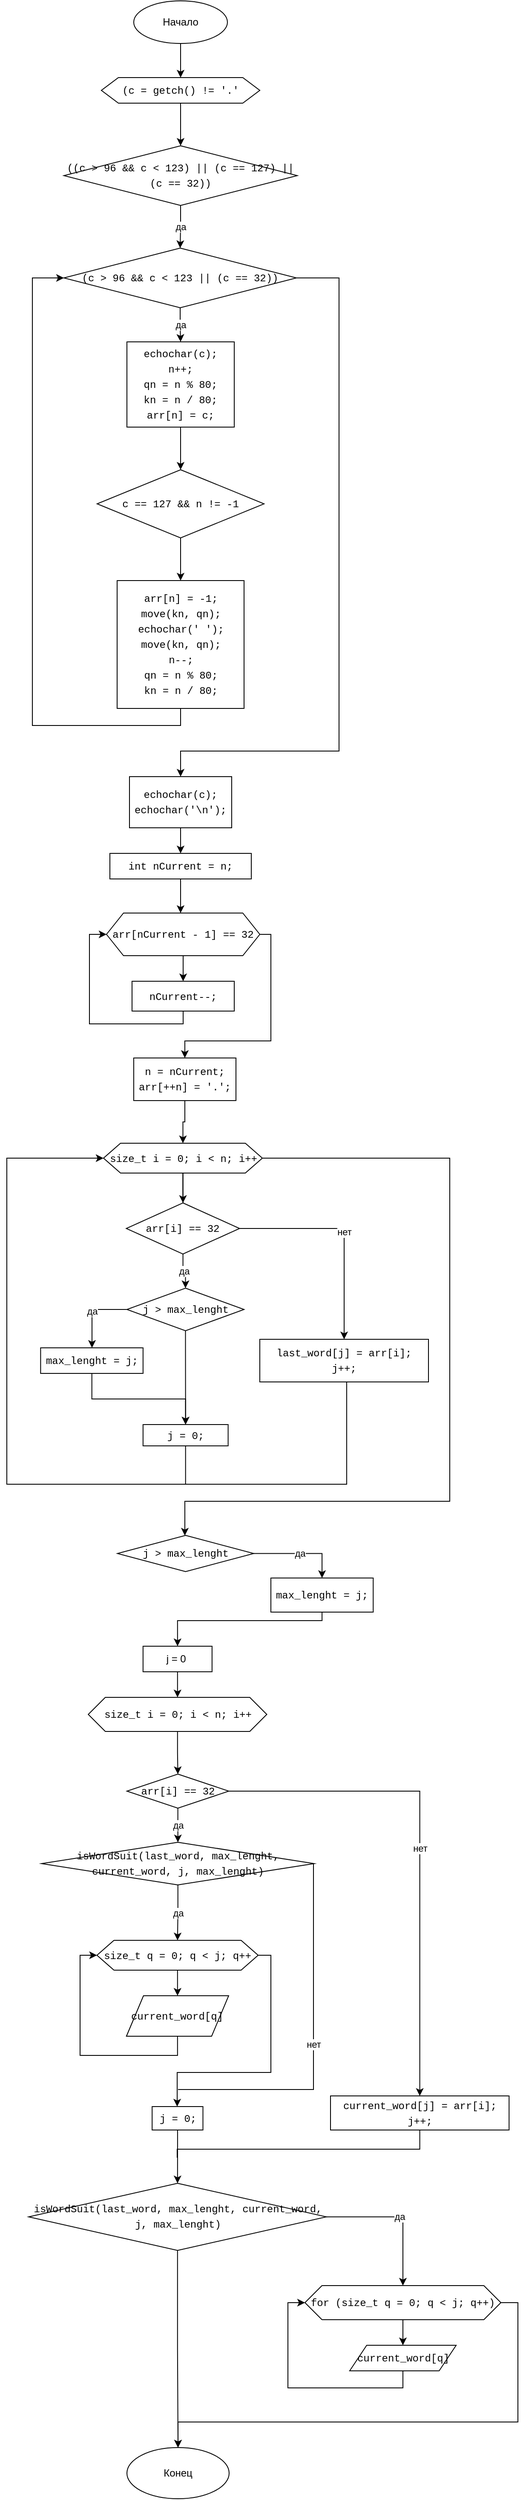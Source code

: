 <mxfile version="15.1.3" type="device"><diagram id="_sIQt6B8eKUZgBnnh2Y_" name="Page-1"><mxGraphModel dx="946" dy="725" grid="1" gridSize="10" guides="1" tooltips="1" connect="1" arrows="1" fold="1" page="1" pageScale="1" pageWidth="827" pageHeight="1169" math="0" shadow="0"><root><mxCell id="0"/><mxCell id="1" parent="0"/><mxCell id="q6kqV_BYt9u_Zp-8MKDh-3" value="" style="edgeStyle=orthogonalEdgeStyle;rounded=0;orthogonalLoop=1;jettySize=auto;html=1;" edge="1" parent="1" source="q6kqV_BYt9u_Zp-8MKDh-1" target="q6kqV_BYt9u_Zp-8MKDh-2"><mxGeometry relative="1" as="geometry"/></mxCell><mxCell id="q6kqV_BYt9u_Zp-8MKDh-1" value="Начало" style="ellipse;whiteSpace=wrap;html=1;" vertex="1" parent="1"><mxGeometry x="359" y="50" width="110" height="50" as="geometry"/></mxCell><mxCell id="q6kqV_BYt9u_Zp-8MKDh-5" value="" style="edgeStyle=orthogonalEdgeStyle;rounded=0;orthogonalLoop=1;jettySize=auto;html=1;" edge="1" parent="1" source="q6kqV_BYt9u_Zp-8MKDh-2" target="q6kqV_BYt9u_Zp-8MKDh-4"><mxGeometry relative="1" as="geometry"/></mxCell><mxCell id="q6kqV_BYt9u_Zp-8MKDh-2" value="&lt;div style=&quot;font-family: menlo, monaco, &amp;quot;courier new&amp;quot;, monospace; font-weight: normal; font-size: 12px; line-height: 18px;&quot;&gt;&lt;div&gt;&lt;span style=&quot;&quot;&gt;(&lt;/span&gt;&lt;span style=&quot;&quot;&gt;c&lt;/span&gt;&lt;span style=&quot;&quot;&gt; &lt;/span&gt;&lt;span style=&quot;&quot;&gt;=&lt;/span&gt;&lt;span style=&quot;&quot;&gt; &lt;/span&gt;&lt;span style=&quot;&quot;&gt;getch&lt;/span&gt;&lt;span style=&quot;&quot;&gt;()&amp;nbsp;&lt;/span&gt;&lt;span style=&quot;&quot;&gt;!=&lt;/span&gt;&lt;span style=&quot;&quot;&gt; &lt;/span&gt;&lt;span style=&quot;&quot;&gt;'.'&lt;/span&gt;&lt;/div&gt;&lt;/div&gt;" style="shape=hexagon;perimeter=hexagonPerimeter2;whiteSpace=wrap;html=1;fixedSize=1;" vertex="1" parent="1"><mxGeometry x="321" y="140" width="186" height="30" as="geometry"/></mxCell><mxCell id="q6kqV_BYt9u_Zp-8MKDh-7" value="да" style="edgeStyle=orthogonalEdgeStyle;rounded=0;orthogonalLoop=1;jettySize=auto;html=1;" edge="1" parent="1" source="q6kqV_BYt9u_Zp-8MKDh-4" target="q6kqV_BYt9u_Zp-8MKDh-6"><mxGeometry relative="1" as="geometry"/></mxCell><mxCell id="q6kqV_BYt9u_Zp-8MKDh-4" value="&lt;meta charset=&quot;utf-8&quot;&gt;&lt;div style=&quot;font-family: menlo, monaco, &amp;quot;courier new&amp;quot;, monospace; font-weight: normal; font-size: 12px; line-height: 18px;&quot;&gt;&lt;div&gt;&lt;span style=&quot;&quot;&gt;((&lt;/span&gt;&lt;span style=&quot;&quot;&gt;c&lt;/span&gt;&lt;span style=&quot;&quot;&gt; &lt;/span&gt;&lt;span style=&quot;&quot;&gt;&amp;gt;&lt;/span&gt;&lt;span style=&quot;&quot;&gt; &lt;/span&gt;&lt;span style=&quot;&quot;&gt;96&lt;/span&gt;&lt;span style=&quot;&quot;&gt; &lt;/span&gt;&lt;span style=&quot;&quot;&gt;&amp;amp;&amp;amp;&lt;/span&gt;&lt;span style=&quot;&quot;&gt; &lt;/span&gt;&lt;span style=&quot;&quot;&gt;c&lt;/span&gt;&lt;span style=&quot;&quot;&gt; &lt;/span&gt;&lt;span style=&quot;&quot;&gt;&amp;lt;&lt;/span&gt;&lt;span style=&quot;&quot;&gt; &lt;/span&gt;&lt;span style=&quot;&quot;&gt;123&lt;/span&gt;&lt;span style=&quot;&quot;&gt;) &lt;/span&gt;&lt;span style=&quot;&quot;&gt;||&lt;/span&gt;&lt;span style=&quot;&quot;&gt; (&lt;/span&gt;&lt;span style=&quot;&quot;&gt;c&lt;/span&gt;&lt;span style=&quot;&quot;&gt; &lt;/span&gt;&lt;span style=&quot;&quot;&gt;==&lt;/span&gt;&lt;span style=&quot;&quot;&gt; &lt;/span&gt;&lt;span style=&quot;&quot;&gt;127&lt;/span&gt;&lt;span style=&quot;&quot;&gt;) &lt;/span&gt;&lt;span style=&quot;&quot;&gt;||&lt;/span&gt;&lt;span style=&quot;&quot;&gt; (&lt;/span&gt;&lt;span style=&quot;&quot;&gt;c&lt;/span&gt;&lt;span style=&quot;&quot;&gt; &lt;/span&gt;&lt;span style=&quot;&quot;&gt;==&lt;/span&gt;&lt;span style=&quot;&quot;&gt; &lt;/span&gt;&lt;span style=&quot;&quot;&gt;32&lt;/span&gt;&lt;span style=&quot;&quot;&gt;))&lt;/span&gt;&lt;/div&gt;&lt;/div&gt;" style="rhombus;whiteSpace=wrap;html=1;" vertex="1" parent="1"><mxGeometry x="277" y="220" width="274" height="70" as="geometry"/></mxCell><mxCell id="q6kqV_BYt9u_Zp-8MKDh-9" value="да" style="edgeStyle=orthogonalEdgeStyle;rounded=0;orthogonalLoop=1;jettySize=auto;html=1;" edge="1" parent="1" source="q6kqV_BYt9u_Zp-8MKDh-6" target="q6kqV_BYt9u_Zp-8MKDh-8"><mxGeometry relative="1" as="geometry"/></mxCell><mxCell id="q6kqV_BYt9u_Zp-8MKDh-18" value="" style="edgeStyle=orthogonalEdgeStyle;rounded=0;orthogonalLoop=1;jettySize=auto;html=1;" edge="1" parent="1" source="q6kqV_BYt9u_Zp-8MKDh-6" target="q6kqV_BYt9u_Zp-8MKDh-17"><mxGeometry relative="1" as="geometry"><Array as="points"><mxPoint x="600" y="375"/><mxPoint x="600" y="930"/><mxPoint x="414" y="930"/></Array></mxGeometry></mxCell><mxCell id="q6kqV_BYt9u_Zp-8MKDh-6" value="&lt;div style=&quot;font-family: menlo, monaco, &amp;quot;courier new&amp;quot;, monospace; font-weight: normal; font-size: 12px; line-height: 18px;&quot;&gt;&lt;div style=&quot;font-family: &amp;quot;menlo&amp;quot; , &amp;quot;monaco&amp;quot; , &amp;quot;courier new&amp;quot; , monospace ; line-height: 18px&quot;&gt;(&lt;span style=&quot;&quot;&gt;c&lt;/span&gt; &lt;span style=&quot;&quot;&gt;&amp;gt;&lt;/span&gt; &lt;span style=&quot;&quot;&gt;96&lt;/span&gt; &lt;span style=&quot;&quot;&gt;&amp;amp;&amp;amp;&lt;/span&gt; &lt;span style=&quot;&quot;&gt;c&lt;/span&gt; &lt;span style=&quot;&quot;&gt;&amp;lt;&lt;/span&gt; &lt;span style=&quot;&quot;&gt;123&lt;/span&gt; &lt;span style=&quot;&quot;&gt;||&lt;/span&gt; (&lt;span style=&quot;&quot;&gt;c&lt;/span&gt; &lt;span style=&quot;&quot;&gt;==&lt;/span&gt; &lt;span style=&quot;&quot;&gt;32&lt;/span&gt;))&lt;/div&gt;&lt;/div&gt;" style="rhombus;whiteSpace=wrap;html=1;" vertex="1" parent="1"><mxGeometry x="277" y="340" width="273" height="70" as="geometry"/></mxCell><mxCell id="q6kqV_BYt9u_Zp-8MKDh-12" value="" style="edgeStyle=orthogonalEdgeStyle;rounded=0;orthogonalLoop=1;jettySize=auto;html=1;" edge="1" parent="1" source="q6kqV_BYt9u_Zp-8MKDh-8" target="q6kqV_BYt9u_Zp-8MKDh-11"><mxGeometry relative="1" as="geometry"/></mxCell><mxCell id="q6kqV_BYt9u_Zp-8MKDh-8" value="&lt;meta charset=&quot;utf-8&quot;&gt;&lt;div style=&quot;font-family: menlo, monaco, &amp;quot;courier new&amp;quot;, monospace; font-weight: normal; font-size: 12px; line-height: 18px;&quot;&gt;&lt;div&gt;&lt;span style=&quot;&quot;&gt; &lt;/span&gt;&lt;span style=&quot;&quot;&gt;echochar&lt;/span&gt;&lt;span style=&quot;&quot;&gt;(&lt;/span&gt;&lt;span style=&quot;&quot;&gt;c&lt;/span&gt;&lt;span style=&quot;&quot;&gt;);&lt;/span&gt;&lt;/div&gt;&lt;div&gt;&lt;span style=&quot;&quot;&gt;                &lt;/span&gt;&lt;span style=&quot;&quot;&gt;n&lt;/span&gt;&lt;span style=&quot;&quot;&gt;++&lt;/span&gt;&lt;span style=&quot;&quot;&gt;;&lt;/span&gt;&lt;/div&gt;&lt;div&gt;&lt;span style=&quot;&quot;&gt;                &lt;/span&gt;&lt;span style=&quot;&quot;&gt;qn&lt;/span&gt;&lt;span style=&quot;&quot;&gt; &lt;/span&gt;&lt;span style=&quot;&quot;&gt;=&lt;/span&gt;&lt;span style=&quot;&quot;&gt; &lt;/span&gt;&lt;span style=&quot;&quot;&gt;n&lt;/span&gt;&lt;span style=&quot;&quot;&gt; &lt;/span&gt;&lt;span style=&quot;&quot;&gt;%&lt;/span&gt;&lt;span style=&quot;&quot;&gt; &lt;/span&gt;&lt;span style=&quot;&quot;&gt;80&lt;/span&gt;&lt;span style=&quot;&quot;&gt;;&lt;/span&gt;&lt;/div&gt;&lt;div&gt;&lt;span style=&quot;&quot;&gt;                &lt;/span&gt;&lt;span style=&quot;&quot;&gt;kn&lt;/span&gt;&lt;span style=&quot;&quot;&gt; &lt;/span&gt;&lt;span style=&quot;&quot;&gt;=&lt;/span&gt;&lt;span style=&quot;&quot;&gt; &lt;/span&gt;&lt;span style=&quot;&quot;&gt;n&lt;/span&gt;&lt;span style=&quot;&quot;&gt; &lt;/span&gt;&lt;span style=&quot;&quot;&gt;/&lt;/span&gt;&lt;span style=&quot;&quot;&gt; &lt;/span&gt;&lt;span style=&quot;&quot;&gt;80&lt;/span&gt;&lt;span style=&quot;&quot;&gt;;&lt;/span&gt;&lt;/div&gt;&lt;div&gt;&lt;span style=&quot;&quot;&gt;                &lt;/span&gt;&lt;span style=&quot;&quot;&gt;arr&lt;/span&gt;&lt;span style=&quot;&quot;&gt;[&lt;/span&gt;&lt;span style=&quot;&quot;&gt;n&lt;/span&gt;&lt;span style=&quot;&quot;&gt;] &lt;/span&gt;&lt;span style=&quot;&quot;&gt;=&lt;/span&gt;&lt;span style=&quot;&quot;&gt; &lt;/span&gt;&lt;span style=&quot;&quot;&gt;c&lt;/span&gt;&lt;span style=&quot;&quot;&gt;;&lt;/span&gt;&lt;/div&gt;&lt;/div&gt;" style="whiteSpace=wrap;html=1;" vertex="1" parent="1"><mxGeometry x="351" y="450" width="126" height="100" as="geometry"/></mxCell><mxCell id="q6kqV_BYt9u_Zp-8MKDh-14" value="" style="edgeStyle=orthogonalEdgeStyle;rounded=0;orthogonalLoop=1;jettySize=auto;html=1;" edge="1" parent="1" source="q6kqV_BYt9u_Zp-8MKDh-11" target="q6kqV_BYt9u_Zp-8MKDh-13"><mxGeometry relative="1" as="geometry"/></mxCell><mxCell id="q6kqV_BYt9u_Zp-8MKDh-11" value="&lt;meta charset=&quot;utf-8&quot;&gt;&lt;div style=&quot;font-family: menlo, monaco, &amp;quot;courier new&amp;quot;, monospace; font-weight: normal; font-size: 12px; line-height: 18px;&quot;&gt;&lt;div&gt;&lt;span style=&quot;&quot;&gt;c&lt;/span&gt;&lt;span style=&quot;&quot;&gt; &lt;/span&gt;&lt;span style=&quot;&quot;&gt;==&lt;/span&gt;&lt;span style=&quot;&quot;&gt; &lt;/span&gt;&lt;span style=&quot;&quot;&gt;127&lt;/span&gt;&lt;span style=&quot;&quot;&gt; &lt;/span&gt;&lt;span style=&quot;&quot;&gt;&amp;amp;&amp;amp;&lt;/span&gt;&lt;span style=&quot;&quot;&gt; &lt;/span&gt;&lt;span style=&quot;&quot;&gt;n&lt;/span&gt;&lt;span style=&quot;&quot;&gt; &lt;/span&gt;&lt;span style=&quot;&quot;&gt;!=&lt;/span&gt;&lt;span style=&quot;&quot;&gt; &lt;/span&gt;&lt;span style=&quot;&quot;&gt;-&lt;/span&gt;&lt;span style=&quot;&quot;&gt;1&lt;/span&gt;&lt;/div&gt;&lt;/div&gt;" style="rhombus;whiteSpace=wrap;html=1;" vertex="1" parent="1"><mxGeometry x="316" y="600" width="196" height="80" as="geometry"/></mxCell><mxCell id="q6kqV_BYt9u_Zp-8MKDh-16" value="" style="edgeStyle=orthogonalEdgeStyle;rounded=0;orthogonalLoop=1;jettySize=auto;html=1;entryX=0;entryY=0.5;entryDx=0;entryDy=0;" edge="1" parent="1" source="q6kqV_BYt9u_Zp-8MKDh-13" target="q6kqV_BYt9u_Zp-8MKDh-6"><mxGeometry relative="1" as="geometry"><mxPoint x="414" y="1005" as="targetPoint"/><Array as="points"><mxPoint x="414" y="900"/><mxPoint x="240" y="900"/><mxPoint x="240" y="375"/></Array></mxGeometry></mxCell><mxCell id="q6kqV_BYt9u_Zp-8MKDh-13" value="&lt;meta charset=&quot;utf-8&quot;&gt;&lt;div style=&quot;font-family: menlo, monaco, &amp;quot;courier new&amp;quot;, monospace; font-weight: normal; font-size: 12px; line-height: 18px;&quot;&gt;&lt;div&gt;&lt;span style=&quot;&quot;&gt;arr&lt;/span&gt;&lt;span style=&quot;&quot;&gt;[&lt;/span&gt;&lt;span style=&quot;&quot;&gt;n&lt;/span&gt;&lt;span style=&quot;&quot;&gt;] &lt;/span&gt;&lt;span style=&quot;&quot;&gt;=&lt;/span&gt;&lt;span style=&quot;&quot;&gt; &lt;/span&gt;&lt;span style=&quot;&quot;&gt;-&lt;/span&gt;&lt;span style=&quot;&quot;&gt;1&lt;/span&gt;&lt;span style=&quot;&quot;&gt;;&lt;/span&gt;&lt;/div&gt;&lt;div&gt;&lt;span style=&quot;&quot;&gt;                    &lt;/span&gt;&lt;span style=&quot;&quot;&gt;move&lt;/span&gt;&lt;span style=&quot;&quot;&gt;(&lt;/span&gt;&lt;span style=&quot;&quot;&gt;kn&lt;/span&gt;&lt;span style=&quot;&quot;&gt;, &lt;/span&gt;&lt;span style=&quot;&quot;&gt;qn&lt;/span&gt;&lt;span style=&quot;&quot;&gt;);&lt;/span&gt;&lt;/div&gt;&lt;div&gt;&lt;span style=&quot;&quot;&gt;                    &lt;/span&gt;&lt;span style=&quot;&quot;&gt;echochar&lt;/span&gt;&lt;span style=&quot;&quot;&gt;(&lt;/span&gt;&lt;span style=&quot;&quot;&gt;' '&lt;/span&gt;&lt;span style=&quot;&quot;&gt;);&lt;/span&gt;&lt;/div&gt;&lt;div&gt;&lt;span style=&quot;&quot;&gt;                    &lt;/span&gt;&lt;span style=&quot;&quot;&gt;move&lt;/span&gt;&lt;span style=&quot;&quot;&gt;(&lt;/span&gt;&lt;span style=&quot;&quot;&gt;kn&lt;/span&gt;&lt;span style=&quot;&quot;&gt;, &lt;/span&gt;&lt;span style=&quot;&quot;&gt;qn&lt;/span&gt;&lt;span style=&quot;&quot;&gt;);&lt;/span&gt;&lt;/div&gt;&lt;div&gt;&lt;span style=&quot;&quot;&gt;                    &lt;/span&gt;&lt;span style=&quot;&quot;&gt;n&lt;/span&gt;&lt;span style=&quot;&quot;&gt;--&lt;/span&gt;&lt;span style=&quot;&quot;&gt;;&lt;/span&gt;&lt;/div&gt;&lt;div&gt;&lt;span style=&quot;&quot;&gt;                    &lt;/span&gt;&lt;span style=&quot;&quot;&gt;qn&lt;/span&gt;&lt;span style=&quot;&quot;&gt; &lt;/span&gt;&lt;span style=&quot;&quot;&gt;=&lt;/span&gt;&lt;span style=&quot;&quot;&gt; &lt;/span&gt;&lt;span style=&quot;&quot;&gt;n&lt;/span&gt;&lt;span style=&quot;&quot;&gt; &lt;/span&gt;&lt;span style=&quot;&quot;&gt;%&lt;/span&gt;&lt;span style=&quot;&quot;&gt; &lt;/span&gt;&lt;span style=&quot;&quot;&gt;80&lt;/span&gt;&lt;span style=&quot;&quot;&gt;;&lt;/span&gt;&lt;/div&gt;&lt;div&gt;&lt;span style=&quot;&quot;&gt;                    &lt;/span&gt;&lt;span style=&quot;&quot;&gt;kn&lt;/span&gt;&lt;span style=&quot;&quot;&gt; &lt;/span&gt;&lt;span style=&quot;&quot;&gt;=&lt;/span&gt;&lt;span style=&quot;&quot;&gt; &lt;/span&gt;&lt;span style=&quot;&quot;&gt;n&lt;/span&gt;&lt;span style=&quot;&quot;&gt; &lt;/span&gt;&lt;span style=&quot;&quot;&gt;/&lt;/span&gt;&lt;span style=&quot;&quot;&gt; &lt;/span&gt;&lt;span style=&quot;&quot;&gt;80&lt;/span&gt;&lt;span style=&quot;&quot;&gt;;&lt;/span&gt;&lt;/div&gt;&lt;/div&gt;" style="whiteSpace=wrap;html=1;" vertex="1" parent="1"><mxGeometry x="339.5" y="730" width="149" height="150" as="geometry"/></mxCell><mxCell id="q6kqV_BYt9u_Zp-8MKDh-20" value="" style="edgeStyle=orthogonalEdgeStyle;rounded=0;orthogonalLoop=1;jettySize=auto;html=1;" edge="1" parent="1" source="q6kqV_BYt9u_Zp-8MKDh-17" target="q6kqV_BYt9u_Zp-8MKDh-19"><mxGeometry relative="1" as="geometry"/></mxCell><mxCell id="q6kqV_BYt9u_Zp-8MKDh-17" value="&lt;meta charset=&quot;utf-8&quot;&gt;&lt;div style=&quot;font-family: menlo, monaco, &amp;quot;courier new&amp;quot;, monospace; font-weight: normal; font-size: 12px; line-height: 18px;&quot;&gt;&lt;div&gt;&lt;span style=&quot;&quot;&gt; &lt;/span&gt;&lt;span style=&quot;&quot;&gt;echochar&lt;/span&gt;&lt;span style=&quot;&quot;&gt;(&lt;/span&gt;&lt;span style=&quot;&quot;&gt;c&lt;/span&gt;&lt;span style=&quot;&quot;&gt;);&lt;/span&gt;&lt;/div&gt;&lt;div&gt;&lt;span style=&quot;&quot;&gt;    &lt;/span&gt;&lt;span style=&quot;&quot;&gt;echochar&lt;/span&gt;&lt;span style=&quot;&quot;&gt;(&lt;/span&gt;&lt;span style=&quot;&quot;&gt;'&lt;/span&gt;&lt;span style=&quot;&quot;&gt;\n&lt;/span&gt;&lt;span style=&quot;&quot;&gt;'&lt;/span&gt;&lt;span style=&quot;&quot;&gt;);&lt;/span&gt;&lt;/div&gt;&lt;/div&gt;" style="whiteSpace=wrap;html=1;" vertex="1" parent="1"><mxGeometry x="354" y="960" width="120" height="60" as="geometry"/></mxCell><mxCell id="q6kqV_BYt9u_Zp-8MKDh-22" value="" style="edgeStyle=orthogonalEdgeStyle;rounded=0;orthogonalLoop=1;jettySize=auto;html=1;" edge="1" parent="1" source="q6kqV_BYt9u_Zp-8MKDh-19"><mxGeometry relative="1" as="geometry"><mxPoint x="414" y="1120" as="targetPoint"/></mxGeometry></mxCell><mxCell id="q6kqV_BYt9u_Zp-8MKDh-19" value="&lt;meta charset=&quot;utf-8&quot;&gt;&lt;div style=&quot;font-family: menlo, monaco, &amp;quot;courier new&amp;quot;, monospace; font-weight: normal; font-size: 12px; line-height: 18px;&quot;&gt;&lt;div&gt;&lt;span style=&quot;&quot;&gt;int&lt;/span&gt;&lt;span style=&quot;&quot;&gt; &lt;/span&gt;&lt;span style=&quot;&quot;&gt;nCurrent&lt;/span&gt;&lt;span style=&quot;&quot;&gt; &lt;/span&gt;&lt;span style=&quot;&quot;&gt;=&lt;/span&gt;&lt;span style=&quot;&quot;&gt; &lt;/span&gt;&lt;span style=&quot;&quot;&gt;n&lt;/span&gt;&lt;span style=&quot;&quot;&gt;;&lt;/span&gt;&lt;/div&gt;&lt;/div&gt;" style="whiteSpace=wrap;html=1;" vertex="1" parent="1"><mxGeometry x="331" y="1050" width="166" height="30" as="geometry"/></mxCell><mxCell id="q6kqV_BYt9u_Zp-8MKDh-25" value="" style="edgeStyle=orthogonalEdgeStyle;rounded=0;orthogonalLoop=1;jettySize=auto;html=1;" edge="1" parent="1" source="q6kqV_BYt9u_Zp-8MKDh-23" target="q6kqV_BYt9u_Zp-8MKDh-24"><mxGeometry relative="1" as="geometry"/></mxCell><mxCell id="q6kqV_BYt9u_Zp-8MKDh-32" value="" style="edgeStyle=orthogonalEdgeStyle;rounded=0;orthogonalLoop=1;jettySize=auto;html=1;" edge="1" parent="1" source="q6kqV_BYt9u_Zp-8MKDh-23" target="q6kqV_BYt9u_Zp-8MKDh-31"><mxGeometry relative="1" as="geometry"><Array as="points"><mxPoint x="520" y="1145"/><mxPoint x="520" y="1270"/><mxPoint x="419" y="1270"/></Array></mxGeometry></mxCell><mxCell id="q6kqV_BYt9u_Zp-8MKDh-23" value="&lt;meta charset=&quot;utf-8&quot;&gt;&lt;div style=&quot;font-family: menlo, monaco, &amp;quot;courier new&amp;quot;, monospace; font-weight: normal; font-size: 12px; line-height: 18px;&quot;&gt;&lt;div&gt;&lt;span style=&quot;&quot;&gt;arr&lt;/span&gt;&lt;span style=&quot;&quot;&gt;[&lt;/span&gt;&lt;span style=&quot;&quot;&gt;nCurrent&lt;/span&gt;&lt;span style=&quot;&quot;&gt; &lt;/span&gt;&lt;span style=&quot;&quot;&gt;-&lt;/span&gt;&lt;span style=&quot;&quot;&gt; &lt;/span&gt;&lt;span style=&quot;&quot;&gt;1&lt;/span&gt;&lt;span style=&quot;&quot;&gt;] &lt;/span&gt;&lt;span style=&quot;&quot;&gt;==&lt;/span&gt;&lt;span style=&quot;&quot;&gt; &lt;/span&gt;&lt;span style=&quot;&quot;&gt;32&lt;/span&gt;&lt;/div&gt;&lt;/div&gt;" style="shape=hexagon;perimeter=hexagonPerimeter2;whiteSpace=wrap;html=1;fixedSize=1;" vertex="1" parent="1"><mxGeometry x="327" y="1120" width="180" height="50" as="geometry"/></mxCell><mxCell id="q6kqV_BYt9u_Zp-8MKDh-27" value="" style="edgeStyle=orthogonalEdgeStyle;rounded=0;orthogonalLoop=1;jettySize=auto;html=1;entryX=0;entryY=0.5;entryDx=0;entryDy=0;" edge="1" parent="1" source="q6kqV_BYt9u_Zp-8MKDh-24" target="q6kqV_BYt9u_Zp-8MKDh-23"><mxGeometry relative="1" as="geometry"><mxPoint x="277" y="1217.5" as="targetPoint"/><Array as="points"><mxPoint x="417" y="1250"/><mxPoint x="307" y="1250"/><mxPoint x="307" y="1145"/></Array></mxGeometry></mxCell><mxCell id="q6kqV_BYt9u_Zp-8MKDh-24" value="&lt;div style=&quot;font-family: menlo, monaco, &amp;quot;courier new&amp;quot;, monospace; font-weight: normal; font-size: 12px; line-height: 18px;&quot;&gt;&lt;div&gt;&lt;span style=&quot;&quot;&gt;nCurrent&lt;/span&gt;&lt;span style=&quot;&quot;&gt;--&lt;/span&gt;&lt;span style=&quot;&quot;&gt;;&lt;/span&gt;&lt;/div&gt;&lt;/div&gt;" style="whiteSpace=wrap;html=1;" vertex="1" parent="1"><mxGeometry x="357" y="1200" width="120" height="35" as="geometry"/></mxCell><mxCell id="q6kqV_BYt9u_Zp-8MKDh-34" value="" style="edgeStyle=orthogonalEdgeStyle;rounded=0;orthogonalLoop=1;jettySize=auto;html=1;" edge="1" parent="1" source="q6kqV_BYt9u_Zp-8MKDh-31" target="q6kqV_BYt9u_Zp-8MKDh-33"><mxGeometry relative="1" as="geometry"/></mxCell><mxCell id="q6kqV_BYt9u_Zp-8MKDh-31" value="&lt;div style=&quot;font-family: menlo, monaco, &amp;quot;courier new&amp;quot;, monospace; font-weight: normal; font-size: 12px; line-height: 18px;&quot;&gt;&lt;div&gt;&lt;span style=&quot;&quot;&gt;n&lt;/span&gt;&lt;span style=&quot;&quot;&gt; &lt;/span&gt;&lt;span style=&quot;&quot;&gt;=&lt;/span&gt;&lt;span style=&quot;&quot;&gt; &lt;/span&gt;&lt;span style=&quot;&quot;&gt;nCurrent&lt;/span&gt;&lt;span style=&quot;&quot;&gt;;&lt;/span&gt;&lt;/div&gt;&lt;div&gt;&lt;span style=&quot;&quot;&gt;    &lt;/span&gt;&lt;span style=&quot;&quot;&gt;arr&lt;/span&gt;&lt;span style=&quot;&quot;&gt;[&lt;/span&gt;&lt;span style=&quot;&quot;&gt;++&lt;/span&gt;&lt;span style=&quot;&quot;&gt;n&lt;/span&gt;&lt;span style=&quot;&quot;&gt;] &lt;/span&gt;&lt;span style=&quot;&quot;&gt;=&lt;/span&gt;&lt;span style=&quot;&quot;&gt; &lt;/span&gt;&lt;span style=&quot;&quot;&gt;'.'&lt;/span&gt;&lt;span style=&quot;&quot;&gt;;&lt;/span&gt;&lt;/div&gt;&lt;/div&gt;" style="whiteSpace=wrap;html=1;" vertex="1" parent="1"><mxGeometry x="359" y="1290" width="120" height="50" as="geometry"/></mxCell><mxCell id="q6kqV_BYt9u_Zp-8MKDh-36" value="" style="edgeStyle=orthogonalEdgeStyle;rounded=0;orthogonalLoop=1;jettySize=auto;html=1;" edge="1" parent="1" source="q6kqV_BYt9u_Zp-8MKDh-33" target="q6kqV_BYt9u_Zp-8MKDh-35"><mxGeometry relative="1" as="geometry"/></mxCell><mxCell id="q6kqV_BYt9u_Zp-8MKDh-52" value="" style="edgeStyle=orthogonalEdgeStyle;rounded=0;orthogonalLoop=1;jettySize=auto;html=1;endArrow=classic;endFill=1;" edge="1" parent="1" source="q6kqV_BYt9u_Zp-8MKDh-33" target="q6kqV_BYt9u_Zp-8MKDh-51"><mxGeometry relative="1" as="geometry"><Array as="points"><mxPoint x="730" y="1408"/><mxPoint x="730" y="1810"/><mxPoint x="419" y="1810"/></Array></mxGeometry></mxCell><mxCell id="q6kqV_BYt9u_Zp-8MKDh-53" value="" style="edgeStyle=orthogonalEdgeStyle;rounded=0;orthogonalLoop=1;jettySize=auto;html=1;endArrow=none;endFill=0;" edge="1" parent="1" source="q6kqV_BYt9u_Zp-8MKDh-33" target="q6kqV_BYt9u_Zp-8MKDh-35"><mxGeometry relative="1" as="geometry"/></mxCell><mxCell id="q6kqV_BYt9u_Zp-8MKDh-33" value="&lt;meta charset=&quot;utf-8&quot;&gt;&lt;div style=&quot;font-family: menlo, monaco, &amp;quot;courier new&amp;quot;, monospace; font-weight: normal; font-size: 12px; line-height: 18px;&quot;&gt;&lt;div&gt;&lt;span style=&quot;&quot;&gt;size_t&lt;/span&gt;&lt;span style=&quot;&quot;&gt; &lt;/span&gt;&lt;span style=&quot;&quot;&gt;i&lt;/span&gt;&lt;span style=&quot;&quot;&gt; &lt;/span&gt;&lt;span style=&quot;&quot;&gt;=&lt;/span&gt;&lt;span style=&quot;&quot;&gt; &lt;/span&gt;&lt;span style=&quot;&quot;&gt;0&lt;/span&gt;&lt;span style=&quot;&quot;&gt;; &lt;/span&gt;&lt;span style=&quot;&quot;&gt;i&lt;/span&gt;&lt;span style=&quot;&quot;&gt; &lt;/span&gt;&lt;span style=&quot;&quot;&gt;&amp;lt;&lt;/span&gt;&lt;span style=&quot;&quot;&gt; &lt;/span&gt;&lt;span style=&quot;&quot;&gt;n&lt;/span&gt;&lt;span style=&quot;&quot;&gt;; &lt;/span&gt;&lt;span style=&quot;&quot;&gt;i&lt;/span&gt;&lt;span style=&quot;&quot;&gt;++&lt;/span&gt;&lt;/div&gt;&lt;/div&gt;" style="shape=hexagon;perimeter=hexagonPerimeter2;whiteSpace=wrap;html=1;fixedSize=1;" vertex="1" parent="1"><mxGeometry x="323.5" y="1390" width="186.5" height="35" as="geometry"/></mxCell><mxCell id="q6kqV_BYt9u_Zp-8MKDh-38" value="да" style="edgeStyle=orthogonalEdgeStyle;rounded=0;orthogonalLoop=1;jettySize=auto;html=1;" edge="1" parent="1" source="q6kqV_BYt9u_Zp-8MKDh-35" target="q6kqV_BYt9u_Zp-8MKDh-37"><mxGeometry relative="1" as="geometry"/></mxCell><mxCell id="q6kqV_BYt9u_Zp-8MKDh-44" value="нет" style="edgeStyle=orthogonalEdgeStyle;rounded=0;orthogonalLoop=1;jettySize=auto;html=1;" edge="1" parent="1" source="q6kqV_BYt9u_Zp-8MKDh-35" target="q6kqV_BYt9u_Zp-8MKDh-43"><mxGeometry relative="1" as="geometry"/></mxCell><mxCell id="q6kqV_BYt9u_Zp-8MKDh-35" value="&lt;meta charset=&quot;utf-8&quot;&gt;&lt;div style=&quot;font-family: menlo, monaco, &amp;quot;courier new&amp;quot;, monospace; font-weight: normal; font-size: 12px; line-height: 18px;&quot;&gt;&lt;div&gt;&lt;span style=&quot;&quot;&gt;arr&lt;/span&gt;&lt;span style=&quot;&quot;&gt;[&lt;/span&gt;&lt;span style=&quot;&quot;&gt;i&lt;/span&gt;&lt;span style=&quot;&quot;&gt;] &lt;/span&gt;&lt;span style=&quot;&quot;&gt;==&lt;/span&gt;&lt;span style=&quot;&quot;&gt; &lt;/span&gt;&lt;span style=&quot;&quot;&gt;32&lt;/span&gt;&lt;/div&gt;&lt;/div&gt;" style="rhombus;whiteSpace=wrap;html=1;" vertex="1" parent="1"><mxGeometry x="350.25" y="1460" width="133" height="60" as="geometry"/></mxCell><mxCell id="q6kqV_BYt9u_Zp-8MKDh-40" value="да" style="edgeStyle=orthogonalEdgeStyle;rounded=0;orthogonalLoop=1;jettySize=auto;html=1;" edge="1" parent="1" source="q6kqV_BYt9u_Zp-8MKDh-37" target="q6kqV_BYt9u_Zp-8MKDh-39"><mxGeometry relative="1" as="geometry"><Array as="points"><mxPoint x="310" y="1585"/></Array></mxGeometry></mxCell><mxCell id="q6kqV_BYt9u_Zp-8MKDh-58" value="" style="edgeStyle=orthogonalEdgeStyle;rounded=0;orthogonalLoop=1;jettySize=auto;html=1;endArrow=classic;endFill=1;entryX=0.5;entryY=0;entryDx=0;entryDy=0;" edge="1" parent="1" source="q6kqV_BYt9u_Zp-8MKDh-37" target="q6kqV_BYt9u_Zp-8MKDh-41"><mxGeometry relative="1" as="geometry"><Array as="points"><mxPoint x="420" y="1630"/><mxPoint x="420" y="1630"/></Array></mxGeometry></mxCell><mxCell id="q6kqV_BYt9u_Zp-8MKDh-37" value="&lt;div style=&quot;font-family: menlo, monaco, &amp;quot;courier new&amp;quot;, monospace; font-weight: normal; font-size: 12px; line-height: 18px;&quot;&gt;&lt;div style=&quot;font-family: &amp;quot;menlo&amp;quot; , &amp;quot;monaco&amp;quot; , &amp;quot;courier new&amp;quot; , monospace ; line-height: 18px&quot;&gt;&lt;div style=&quot;font-family: &amp;quot;menlo&amp;quot; , &amp;quot;monaco&amp;quot; , &amp;quot;courier new&amp;quot; , monospace ; line-height: 18px&quot;&gt;&lt;span style=&quot;&quot;&gt;j&lt;/span&gt; &lt;span style=&quot;&quot;&gt;&amp;gt;&lt;/span&gt; &lt;span style=&quot;&quot;&gt;max_lenght&lt;/span&gt;&lt;/div&gt;&lt;/div&gt;&lt;/div&gt;" style="rhombus;whiteSpace=wrap;html=1;" vertex="1" parent="1"><mxGeometry x="351" y="1560" width="137.5" height="50" as="geometry"/></mxCell><mxCell id="q6kqV_BYt9u_Zp-8MKDh-42" value="" style="edgeStyle=orthogonalEdgeStyle;rounded=0;orthogonalLoop=1;jettySize=auto;html=1;" edge="1" parent="1" source="q6kqV_BYt9u_Zp-8MKDh-39" target="q6kqV_BYt9u_Zp-8MKDh-41"><mxGeometry relative="1" as="geometry"/></mxCell><mxCell id="q6kqV_BYt9u_Zp-8MKDh-39" value="&lt;meta charset=&quot;utf-8&quot;&gt;&lt;div style=&quot;font-family: menlo, monaco, &amp;quot;courier new&amp;quot;, monospace; font-weight: normal; font-size: 12px; line-height: 18px;&quot;&gt;&lt;div&gt;&lt;span style=&quot;&quot;&gt; &lt;/span&gt;&lt;span style=&quot;&quot;&gt;max_lenght&lt;/span&gt;&lt;span style=&quot;&quot;&gt; &lt;/span&gt;&lt;span style=&quot;&quot;&gt;=&lt;/span&gt;&lt;span style=&quot;&quot;&gt; &lt;/span&gt;&lt;span style=&quot;&quot;&gt;j&lt;/span&gt;&lt;span style=&quot;&quot;&gt;;&lt;/span&gt;&lt;/div&gt;&lt;/div&gt;" style="whiteSpace=wrap;html=1;" vertex="1" parent="1"><mxGeometry x="249.68" y="1630" width="120.25" height="30" as="geometry"/></mxCell><mxCell id="q6kqV_BYt9u_Zp-8MKDh-46" value="" style="edgeStyle=orthogonalEdgeStyle;rounded=0;orthogonalLoop=1;jettySize=auto;html=1;entryX=0;entryY=0.5;entryDx=0;entryDy=0;" edge="1" parent="1" source="q6kqV_BYt9u_Zp-8MKDh-41" target="q6kqV_BYt9u_Zp-8MKDh-33"><mxGeometry relative="1" as="geometry"><mxPoint x="419.9" y="1807.5" as="targetPoint"/><Array as="points"><mxPoint x="420" y="1790"/><mxPoint x="210" y="1790"/><mxPoint x="210" y="1408"/></Array></mxGeometry></mxCell><mxCell id="q6kqV_BYt9u_Zp-8MKDh-41" value="&lt;meta charset=&quot;utf-8&quot;&gt;&lt;div style=&quot;font-family: menlo, monaco, &amp;quot;courier new&amp;quot;, monospace; font-weight: normal; font-size: 12px; line-height: 18px;&quot;&gt;&lt;div&gt;&lt;span style=&quot;&quot;&gt; &lt;/span&gt;&lt;span style=&quot;&quot;&gt;j&lt;/span&gt;&lt;span style=&quot;&quot;&gt; &lt;/span&gt;&lt;span style=&quot;&quot;&gt;=&lt;/span&gt;&lt;span style=&quot;&quot;&gt; &lt;/span&gt;&lt;span style=&quot;&quot;&gt;0&lt;/span&gt;&lt;span style=&quot;&quot;&gt;;&lt;/span&gt;&lt;/div&gt;&lt;/div&gt;" style="whiteSpace=wrap;html=1;" vertex="1" parent="1"><mxGeometry x="369.93" y="1720" width="99.88" height="25" as="geometry"/></mxCell><mxCell id="q6kqV_BYt9u_Zp-8MKDh-48" value="" style="edgeStyle=orthogonalEdgeStyle;rounded=0;orthogonalLoop=1;jettySize=auto;html=1;endArrow=none;endFill=0;" edge="1" parent="1" source="q6kqV_BYt9u_Zp-8MKDh-43"><mxGeometry relative="1" as="geometry"><mxPoint x="420" y="1790" as="targetPoint"/><Array as="points"><mxPoint x="609" y="1790"/></Array></mxGeometry></mxCell><mxCell id="q6kqV_BYt9u_Zp-8MKDh-43" value="&lt;meta charset=&quot;utf-8&quot;&gt;&lt;div style=&quot;font-family: menlo, monaco, &amp;quot;courier new&amp;quot;, monospace; font-weight: normal; font-size: 12px; line-height: 18px;&quot;&gt;&lt;div&gt;&lt;span style=&quot;&quot;&gt; &lt;/span&gt;&lt;span style=&quot;&quot;&gt;last_word&lt;/span&gt;&lt;span style=&quot;&quot;&gt;[&lt;/span&gt;&lt;span style=&quot;&quot;&gt;j&lt;/span&gt;&lt;span style=&quot;&quot;&gt;] &lt;/span&gt;&lt;span style=&quot;&quot;&gt;=&lt;/span&gt;&lt;span style=&quot;&quot;&gt; &lt;/span&gt;&lt;span style=&quot;&quot;&gt;arr&lt;/span&gt;&lt;span style=&quot;&quot;&gt;[&lt;/span&gt;&lt;span style=&quot;&quot;&gt;i&lt;/span&gt;&lt;span style=&quot;&quot;&gt;];&lt;/span&gt;&lt;/div&gt;&lt;div&gt;&lt;span style=&quot;&quot;&gt;            &lt;/span&gt;&lt;span style=&quot;&quot;&gt;j&lt;/span&gt;&lt;span style=&quot;&quot;&gt;++&lt;/span&gt;&lt;span style=&quot;&quot;&gt;;&lt;/span&gt;&lt;/div&gt;&lt;/div&gt;" style="whiteSpace=wrap;html=1;" vertex="1" parent="1"><mxGeometry x="507" y="1620" width="198" height="50" as="geometry"/></mxCell><mxCell id="q6kqV_BYt9u_Zp-8MKDh-55" value="да" style="edgeStyle=orthogonalEdgeStyle;rounded=0;orthogonalLoop=1;jettySize=auto;html=1;endArrow=classic;endFill=1;" edge="1" parent="1" source="q6kqV_BYt9u_Zp-8MKDh-51" target="q6kqV_BYt9u_Zp-8MKDh-54"><mxGeometry relative="1" as="geometry"/></mxCell><mxCell id="q6kqV_BYt9u_Zp-8MKDh-51" value="&lt;meta charset=&quot;utf-8&quot;&gt;&lt;div style=&quot;font-family: menlo, monaco, &amp;quot;courier new&amp;quot;, monospace; font-weight: normal; font-size: 12px; line-height: 18px;&quot;&gt;&lt;div&gt;&lt;span style=&quot;&quot;&gt;j&lt;/span&gt;&lt;span style=&quot;&quot;&gt; &lt;/span&gt;&lt;span style=&quot;&quot;&gt;&amp;gt;&lt;/span&gt;&lt;span style=&quot;&quot;&gt; &lt;/span&gt;&lt;span style=&quot;&quot;&gt;max_lenght&lt;/span&gt;&lt;/div&gt;&lt;/div&gt;" style="rhombus;whiteSpace=wrap;html=1;" vertex="1" parent="1"><mxGeometry x="339.88" y="1850" width="160" height="42.5" as="geometry"/></mxCell><mxCell id="q6kqV_BYt9u_Zp-8MKDh-60" value="" style="edgeStyle=orthogonalEdgeStyle;rounded=0;orthogonalLoop=1;jettySize=auto;html=1;endArrow=classic;endFill=1;entryX=0.5;entryY=0;entryDx=0;entryDy=0;" edge="1" parent="1" source="q6kqV_BYt9u_Zp-8MKDh-54" target="q6kqV_BYt9u_Zp-8MKDh-56"><mxGeometry relative="1" as="geometry"><mxPoint x="580.06" y="2020" as="targetPoint"/><Array as="points"><mxPoint x="580" y="1950"/><mxPoint x="410" y="1950"/></Array></mxGeometry></mxCell><mxCell id="q6kqV_BYt9u_Zp-8MKDh-54" value="&lt;meta charset=&quot;utf-8&quot;&gt;&lt;div style=&quot;font-family: menlo, monaco, &amp;quot;courier new&amp;quot;, monospace; font-weight: normal; font-size: 12px; line-height: 18px;&quot;&gt;&lt;div&gt;&lt;span style=&quot;&quot;&gt; &lt;/span&gt;&lt;span style=&quot;&quot;&gt;max_lenght&lt;/span&gt;&lt;span style=&quot;&quot;&gt; &lt;/span&gt;&lt;span style=&quot;&quot;&gt;=&lt;/span&gt;&lt;span style=&quot;&quot;&gt; &lt;/span&gt;&lt;span style=&quot;&quot;&gt;j&lt;/span&gt;&lt;span style=&quot;&quot;&gt;;&lt;/span&gt;&lt;/div&gt;&lt;/div&gt;" style="whiteSpace=wrap;html=1;" vertex="1" parent="1"><mxGeometry x="520" y="1900" width="120.12" height="40" as="geometry"/></mxCell><mxCell id="q6kqV_BYt9u_Zp-8MKDh-62" value="" style="edgeStyle=orthogonalEdgeStyle;rounded=0;orthogonalLoop=1;jettySize=auto;html=1;endArrow=classic;endFill=1;" edge="1" parent="1" source="q6kqV_BYt9u_Zp-8MKDh-56" target="q6kqV_BYt9u_Zp-8MKDh-61"><mxGeometry relative="1" as="geometry"/></mxCell><mxCell id="q6kqV_BYt9u_Zp-8MKDh-56" value="j = 0&amp;nbsp;" style="whiteSpace=wrap;html=1;" vertex="1" parent="1"><mxGeometry x="369.93" y="1980" width="81" height="30" as="geometry"/></mxCell><mxCell id="q6kqV_BYt9u_Zp-8MKDh-64" value="" style="edgeStyle=orthogonalEdgeStyle;rounded=0;orthogonalLoop=1;jettySize=auto;html=1;endArrow=classic;endFill=1;" edge="1" parent="1" source="q6kqV_BYt9u_Zp-8MKDh-61" target="q6kqV_BYt9u_Zp-8MKDh-63"><mxGeometry relative="1" as="geometry"/></mxCell><mxCell id="q6kqV_BYt9u_Zp-8MKDh-61" value="&lt;meta charset=&quot;utf-8&quot;&gt;&lt;div style=&quot;font-family: menlo, monaco, &amp;quot;courier new&amp;quot;, monospace; font-weight: normal; font-size: 12px; line-height: 18px;&quot;&gt;&lt;div&gt;&lt;span style=&quot;&quot;&gt;size_t&lt;/span&gt;&lt;span style=&quot;&quot;&gt; &lt;/span&gt;&lt;span style=&quot;&quot;&gt;i&lt;/span&gt;&lt;span style=&quot;&quot;&gt; &lt;/span&gt;&lt;span style=&quot;&quot;&gt;=&lt;/span&gt;&lt;span style=&quot;&quot;&gt; &lt;/span&gt;&lt;span style=&quot;&quot;&gt;0&lt;/span&gt;&lt;span style=&quot;&quot;&gt;; &lt;/span&gt;&lt;span style=&quot;&quot;&gt;i&lt;/span&gt;&lt;span style=&quot;&quot;&gt; &lt;/span&gt;&lt;span style=&quot;&quot;&gt;&amp;lt;&lt;/span&gt;&lt;span style=&quot;&quot;&gt; &lt;/span&gt;&lt;span style=&quot;&quot;&gt;n&lt;/span&gt;&lt;span style=&quot;&quot;&gt;; &lt;/span&gt;&lt;span style=&quot;&quot;&gt;i&lt;/span&gt;&lt;span style=&quot;&quot;&gt;++&lt;/span&gt;&lt;/div&gt;&lt;/div&gt;" style="shape=hexagon;perimeter=hexagonPerimeter2;whiteSpace=wrap;html=1;fixedSize=1;" vertex="1" parent="1"><mxGeometry x="305.64" y="2040" width="209.57" height="40" as="geometry"/></mxCell><mxCell id="q6kqV_BYt9u_Zp-8MKDh-66" value="да" style="edgeStyle=orthogonalEdgeStyle;rounded=0;orthogonalLoop=1;jettySize=auto;html=1;endArrow=classic;endFill=1;" edge="1" parent="1" source="q6kqV_BYt9u_Zp-8MKDh-63" target="q6kqV_BYt9u_Zp-8MKDh-65"><mxGeometry relative="1" as="geometry"/></mxCell><mxCell id="q6kqV_BYt9u_Zp-8MKDh-81" value="нет" style="edgeStyle=orthogonalEdgeStyle;rounded=0;orthogonalLoop=1;jettySize=auto;html=1;endArrow=classic;endFill=1;" edge="1" parent="1" source="q6kqV_BYt9u_Zp-8MKDh-63" target="q6kqV_BYt9u_Zp-8MKDh-80"><mxGeometry relative="1" as="geometry"/></mxCell><mxCell id="q6kqV_BYt9u_Zp-8MKDh-63" value="&lt;meta charset=&quot;utf-8&quot;&gt;&lt;div style=&quot;font-family: menlo, monaco, &amp;quot;courier new&amp;quot;, monospace; font-weight: normal; font-size: 12px; line-height: 18px;&quot;&gt;&lt;div&gt;&lt;span style=&quot;&quot;&gt;arr&lt;/span&gt;&lt;span style=&quot;&quot;&gt;[&lt;/span&gt;&lt;span style=&quot;&quot;&gt;i&lt;/span&gt;&lt;span style=&quot;&quot;&gt;] &lt;/span&gt;&lt;span style=&quot;&quot;&gt;==&lt;/span&gt;&lt;span style=&quot;&quot;&gt; &lt;/span&gt;&lt;span style=&quot;&quot;&gt;32&lt;/span&gt;&lt;/div&gt;&lt;/div&gt;" style="rhombus;whiteSpace=wrap;html=1;" vertex="1" parent="1"><mxGeometry x="351" y="2130" width="119.58" height="40" as="geometry"/></mxCell><mxCell id="q6kqV_BYt9u_Zp-8MKDh-68" value="да" style="edgeStyle=orthogonalEdgeStyle;rounded=0;orthogonalLoop=1;jettySize=auto;html=1;endArrow=classic;endFill=1;" edge="1" parent="1" source="q6kqV_BYt9u_Zp-8MKDh-65" target="q6kqV_BYt9u_Zp-8MKDh-67"><mxGeometry relative="1" as="geometry"/></mxCell><mxCell id="q6kqV_BYt9u_Zp-8MKDh-78" value="нет" style="edgeStyle=orthogonalEdgeStyle;rounded=0;orthogonalLoop=1;jettySize=auto;html=1;endArrow=none;endFill=0;" edge="1" parent="1" source="q6kqV_BYt9u_Zp-8MKDh-65"><mxGeometry relative="1" as="geometry"><mxPoint x="411" y="2500" as="targetPoint"/><Array as="points"><mxPoint x="570" y="2500"/></Array></mxGeometry></mxCell><mxCell id="q6kqV_BYt9u_Zp-8MKDh-65" value="&lt;meta charset=&quot;utf-8&quot;&gt;&lt;div style=&quot;font-family: menlo, monaco, &amp;quot;courier new&amp;quot;, monospace; font-weight: normal; font-size: 12px; line-height: 18px;&quot;&gt;&lt;div&gt;&lt;span style=&quot;&quot;&gt;isWordSuit&lt;/span&gt;&lt;span style=&quot;&quot;&gt;(&lt;/span&gt;&lt;span style=&quot;&quot;&gt;last_word&lt;/span&gt;&lt;span style=&quot;&quot;&gt;, &lt;/span&gt;&lt;span style=&quot;&quot;&gt;max_lenght&lt;/span&gt;&lt;span style=&quot;&quot;&gt;, &lt;/span&gt;&lt;span style=&quot;&quot;&gt;current_word&lt;/span&gt;&lt;span style=&quot;&quot;&gt;, &lt;/span&gt;&lt;span style=&quot;&quot;&gt;j&lt;/span&gt;&lt;span style=&quot;&quot;&gt;, &lt;/span&gt;&lt;span style=&quot;&quot;&gt;max_lenght&lt;/span&gt;&lt;span style=&quot;&quot;&gt;)&lt;/span&gt;&lt;/div&gt;&lt;/div&gt;" style="rhombus;whiteSpace=wrap;html=1;" vertex="1" parent="1"><mxGeometry x="250.75" y="2210" width="320.07" height="50" as="geometry"/></mxCell><mxCell id="q6kqV_BYt9u_Zp-8MKDh-70" value="" style="edgeStyle=orthogonalEdgeStyle;rounded=0;orthogonalLoop=1;jettySize=auto;html=1;endArrow=classic;endFill=1;" edge="1" parent="1" source="q6kqV_BYt9u_Zp-8MKDh-67" target="q6kqV_BYt9u_Zp-8MKDh-69"><mxGeometry relative="1" as="geometry"/></mxCell><mxCell id="q6kqV_BYt9u_Zp-8MKDh-76" value="" style="edgeStyle=orthogonalEdgeStyle;rounded=0;orthogonalLoop=1;jettySize=auto;html=1;endArrow=classic;endFill=1;" edge="1" parent="1" source="q6kqV_BYt9u_Zp-8MKDh-67" target="q6kqV_BYt9u_Zp-8MKDh-75"><mxGeometry relative="1" as="geometry"><Array as="points"><mxPoint x="520" y="2343"/><mxPoint x="520" y="2480"/><mxPoint x="410" y="2480"/></Array></mxGeometry></mxCell><mxCell id="q6kqV_BYt9u_Zp-8MKDh-67" value="&lt;meta charset=&quot;utf-8&quot;&gt;&lt;div style=&quot;font-family: menlo, monaco, &amp;quot;courier new&amp;quot;, monospace; font-weight: normal; font-size: 12px; line-height: 18px;&quot;&gt;&lt;div&gt;&lt;span style=&quot;&quot;&gt;size_t&lt;/span&gt;&lt;span style=&quot;&quot;&gt; &lt;/span&gt;&lt;span style=&quot;&quot;&gt;q&lt;/span&gt;&lt;span style=&quot;&quot;&gt; &lt;/span&gt;&lt;span style=&quot;&quot;&gt;=&lt;/span&gt;&lt;span style=&quot;&quot;&gt; &lt;/span&gt;&lt;span style=&quot;&quot;&gt;0&lt;/span&gt;&lt;span style=&quot;&quot;&gt;; &lt;/span&gt;&lt;span style=&quot;&quot;&gt;q&lt;/span&gt;&lt;span style=&quot;&quot;&gt; &lt;/span&gt;&lt;span style=&quot;&quot;&gt;&amp;lt;&lt;/span&gt;&lt;span style=&quot;&quot;&gt; &lt;/span&gt;&lt;span style=&quot;&quot;&gt;j&lt;/span&gt;&lt;span style=&quot;&quot;&gt;; &lt;/span&gt;&lt;span style=&quot;&quot;&gt;q&lt;/span&gt;&lt;span style=&quot;&quot;&gt;++&lt;/span&gt;&lt;/div&gt;&lt;/div&gt;" style="shape=hexagon;perimeter=hexagonPerimeter2;whiteSpace=wrap;html=1;fixedSize=1;" vertex="1" parent="1"><mxGeometry x="315.82" y="2325" width="189.22" height="35" as="geometry"/></mxCell><mxCell id="q6kqV_BYt9u_Zp-8MKDh-72" value="" style="edgeStyle=orthogonalEdgeStyle;rounded=0;orthogonalLoop=1;jettySize=auto;html=1;endArrow=classic;endFill=1;entryX=0;entryY=0.5;entryDx=0;entryDy=0;" edge="1" parent="1" source="q6kqV_BYt9u_Zp-8MKDh-69" target="q6kqV_BYt9u_Zp-8MKDh-67"><mxGeometry relative="1" as="geometry"><mxPoint x="410.43" y="2511.25" as="targetPoint"/><Array as="points"><mxPoint x="410" y="2460"/><mxPoint x="296" y="2460"/><mxPoint x="296" y="2343"/></Array></mxGeometry></mxCell><mxCell id="q6kqV_BYt9u_Zp-8MKDh-69" value="&lt;meta charset=&quot;utf-8&quot;&gt;&lt;div style=&quot;font-family: menlo, monaco, &amp;quot;courier new&amp;quot;, monospace; font-weight: normal; font-size: 12px; line-height: 18px;&quot;&gt;&lt;div&gt;&lt;span style=&quot;&quot;&gt;current_word&lt;/span&gt;&lt;span style=&quot;&quot;&gt;[&lt;/span&gt;&lt;span style=&quot;&quot;&gt;q&lt;/span&gt;&lt;span style=&quot;&quot;&gt;]&lt;/span&gt;&lt;/div&gt;&lt;/div&gt;" style="shape=parallelogram;perimeter=parallelogramPerimeter;whiteSpace=wrap;html=1;fixedSize=1;" vertex="1" parent="1"><mxGeometry x="350.43" y="2390" width="120" height="47.5" as="geometry"/></mxCell><mxCell id="q6kqV_BYt9u_Zp-8MKDh-83" value="" style="edgeStyle=orthogonalEdgeStyle;rounded=0;orthogonalLoop=1;jettySize=auto;html=1;endArrow=classic;endFill=1;" edge="1" parent="1" source="q6kqV_BYt9u_Zp-8MKDh-75" target="q6kqV_BYt9u_Zp-8MKDh-82"><mxGeometry relative="1" as="geometry"/></mxCell><mxCell id="q6kqV_BYt9u_Zp-8MKDh-75" value="&lt;meta charset=&quot;utf-8&quot;&gt;&lt;div style=&quot;font-family: menlo, monaco, &amp;quot;courier new&amp;quot;, monospace; font-weight: normal; font-size: 12px; line-height: 18px;&quot;&gt;&lt;div&gt;&lt;span style=&quot;&quot;&gt;j&lt;/span&gt;&lt;span style=&quot;&quot;&gt; &lt;/span&gt;&lt;span style=&quot;&quot;&gt;=&lt;/span&gt;&lt;span style=&quot;&quot;&gt; &lt;/span&gt;&lt;span style=&quot;&quot;&gt;0&lt;/span&gt;&lt;span style=&quot;&quot;&gt;;&lt;/span&gt;&lt;/div&gt;&lt;/div&gt;" style="whiteSpace=wrap;html=1;" vertex="1" parent="1"><mxGeometry x="380.6" y="2520" width="59.65" height="27.5" as="geometry"/></mxCell><mxCell id="q6kqV_BYt9u_Zp-8MKDh-85" value="" style="edgeStyle=orthogonalEdgeStyle;rounded=0;orthogonalLoop=1;jettySize=auto;html=1;endArrow=none;endFill=0;" edge="1" parent="1" source="q6kqV_BYt9u_Zp-8MKDh-80"><mxGeometry relative="1" as="geometry"><mxPoint x="410" y="2580" as="targetPoint"/><Array as="points"><mxPoint x="695" y="2570"/><mxPoint x="410" y="2570"/></Array></mxGeometry></mxCell><mxCell id="q6kqV_BYt9u_Zp-8MKDh-80" value="&lt;div style=&quot;font-family: menlo, monaco, &amp;quot;courier new&amp;quot;, monospace; line-height: 18px;&quot;&gt;&lt;div&gt;&lt;span style=&quot;&quot;&gt;current_word&lt;/span&gt;[&lt;span style=&quot;&quot;&gt;j&lt;/span&gt;] &lt;span style=&quot;&quot;&gt;=&lt;/span&gt; &lt;span style=&quot;&quot;&gt;arr&lt;/span&gt;[&lt;span style=&quot;&quot;&gt;i&lt;/span&gt;];&lt;/div&gt;&lt;div&gt;            &lt;span style=&quot;&quot;&gt;j&lt;/span&gt;&lt;span style=&quot;&quot;&gt;++&lt;/span&gt;;&lt;/div&gt;&lt;/div&gt;" style="whiteSpace=wrap;html=1;" vertex="1" parent="1"><mxGeometry x="590" y="2507.5" width="209.63" height="40" as="geometry"/></mxCell><mxCell id="q6kqV_BYt9u_Zp-8MKDh-87" value="да" style="edgeStyle=orthogonalEdgeStyle;rounded=0;orthogonalLoop=1;jettySize=auto;html=1;endArrow=classic;endFill=1;entryX=0.5;entryY=0;entryDx=0;entryDy=0;" edge="1" parent="1" source="q6kqV_BYt9u_Zp-8MKDh-82" target="q6kqV_BYt9u_Zp-8MKDh-88"><mxGeometry relative="1" as="geometry"><mxPoint x="680" y="2710.005" as="targetPoint"/><Array as="points"><mxPoint x="675" y="2649"/></Array></mxGeometry></mxCell><mxCell id="q6kqV_BYt9u_Zp-8MKDh-94" value="" style="edgeStyle=orthogonalEdgeStyle;rounded=0;orthogonalLoop=1;jettySize=auto;html=1;endArrow=classic;endFill=1;" edge="1" parent="1" source="q6kqV_BYt9u_Zp-8MKDh-82" target="q6kqV_BYt9u_Zp-8MKDh-93"><mxGeometry relative="1" as="geometry"/></mxCell><mxCell id="q6kqV_BYt9u_Zp-8MKDh-82" value="&lt;meta charset=&quot;utf-8&quot;&gt;&lt;div style=&quot;font-family: menlo, monaco, &amp;quot;courier new&amp;quot;, monospace; font-weight: normal; font-size: 12px; line-height: 18px;&quot;&gt;&lt;div&gt;&lt;span style=&quot;&quot;&gt;isWordSuit&lt;/span&gt;&lt;span style=&quot;&quot;&gt;(&lt;/span&gt;&lt;span style=&quot;&quot;&gt;last_word&lt;/span&gt;&lt;span style=&quot;&quot;&gt;, &lt;/span&gt;&lt;span style=&quot;&quot;&gt;max_lenght&lt;/span&gt;&lt;span style=&quot;&quot;&gt;, &lt;/span&gt;&lt;span style=&quot;&quot;&gt;current_word&lt;/span&gt;&lt;span style=&quot;&quot;&gt;, &lt;/span&gt;&lt;span style=&quot;&quot;&gt;j&lt;/span&gt;&lt;span style=&quot;&quot;&gt;, &lt;/span&gt;&lt;span style=&quot;&quot;&gt;max_lenght&lt;/span&gt;&lt;span style=&quot;&quot;&gt;)&lt;/span&gt;&lt;/div&gt;&lt;/div&gt;" style="rhombus;whiteSpace=wrap;html=1;" vertex="1" parent="1"><mxGeometry x="235.63" y="2610" width="349.58" height="78.75" as="geometry"/></mxCell><mxCell id="q6kqV_BYt9u_Zp-8MKDh-90" value="" style="edgeStyle=orthogonalEdgeStyle;rounded=0;orthogonalLoop=1;jettySize=auto;html=1;endArrow=classic;endFill=1;" edge="1" parent="1" source="q6kqV_BYt9u_Zp-8MKDh-88" target="q6kqV_BYt9u_Zp-8MKDh-89"><mxGeometry relative="1" as="geometry"/></mxCell><mxCell id="q6kqV_BYt9u_Zp-8MKDh-96" value="" style="edgeStyle=orthogonalEdgeStyle;rounded=0;orthogonalLoop=1;jettySize=auto;html=1;endArrow=classic;endFill=1;entryX=0.5;entryY=0;entryDx=0;entryDy=0;" edge="1" parent="1" source="q6kqV_BYt9u_Zp-8MKDh-88" target="q6kqV_BYt9u_Zp-8MKDh-93"><mxGeometry relative="1" as="geometry"><mxPoint x="925" y="2750" as="targetPoint"/><Array as="points"><mxPoint x="810" y="2750"/><mxPoint x="810" y="2890"/><mxPoint x="411" y="2890"/></Array></mxGeometry></mxCell><mxCell id="q6kqV_BYt9u_Zp-8MKDh-88" value="&lt;meta charset=&quot;utf-8&quot;&gt;&lt;div style=&quot;font-family: menlo, monaco, &amp;quot;courier new&amp;quot;, monospace; font-weight: normal; font-size: 12px; line-height: 18px;&quot;&gt;&lt;div&gt;&lt;span style=&quot;&quot;&gt; &lt;/span&gt;&lt;span style=&quot;&quot;&gt;for&lt;/span&gt;&lt;span style=&quot;&quot;&gt; (&lt;/span&gt;&lt;span style=&quot;&quot;&gt;size_t&lt;/span&gt;&lt;span style=&quot;&quot;&gt; &lt;/span&gt;&lt;span style=&quot;&quot;&gt;q&lt;/span&gt;&lt;span style=&quot;&quot;&gt; &lt;/span&gt;&lt;span style=&quot;&quot;&gt;=&lt;/span&gt;&lt;span style=&quot;&quot;&gt; &lt;/span&gt;&lt;span style=&quot;&quot;&gt;0&lt;/span&gt;&lt;span style=&quot;&quot;&gt;; &lt;/span&gt;&lt;span style=&quot;&quot;&gt;q&lt;/span&gt;&lt;span style=&quot;&quot;&gt; &lt;/span&gt;&lt;span style=&quot;&quot;&gt;&amp;lt;&lt;/span&gt;&lt;span style=&quot;&quot;&gt; &lt;/span&gt;&lt;span style=&quot;&quot;&gt;j&lt;/span&gt;&lt;span style=&quot;&quot;&gt;; &lt;/span&gt;&lt;span style=&quot;&quot;&gt;q&lt;/span&gt;&lt;span style=&quot;&quot;&gt;++&lt;/span&gt;&lt;span style=&quot;&quot;&gt;)&lt;/span&gt;&lt;/div&gt;&lt;/div&gt;" style="shape=hexagon;perimeter=hexagonPerimeter2;whiteSpace=wrap;html=1;fixedSize=1;" vertex="1" parent="1"><mxGeometry x="560" y="2730" width="230" height="40" as="geometry"/></mxCell><mxCell id="q6kqV_BYt9u_Zp-8MKDh-92" value="" style="edgeStyle=orthogonalEdgeStyle;rounded=0;orthogonalLoop=1;jettySize=auto;html=1;endArrow=classic;endFill=1;entryX=0;entryY=0.5;entryDx=0;entryDy=0;" edge="1" parent="1" source="q6kqV_BYt9u_Zp-8MKDh-89" target="q6kqV_BYt9u_Zp-8MKDh-88"><mxGeometry relative="1" as="geometry"><mxPoint x="675" y="2895" as="targetPoint"/><Array as="points"><mxPoint x="675" y="2850"/><mxPoint x="540" y="2850"/><mxPoint x="540" y="2750"/></Array></mxGeometry></mxCell><mxCell id="q6kqV_BYt9u_Zp-8MKDh-89" value="&lt;meta charset=&quot;utf-8&quot;&gt;&lt;div style=&quot;font-family: menlo, monaco, &amp;quot;courier new&amp;quot;, monospace; font-weight: normal; font-size: 12px; line-height: 18px;&quot;&gt;&lt;div&gt;&lt;span style=&quot;&quot;&gt;current_word&lt;/span&gt;&lt;span style=&quot;&quot;&gt;[&lt;/span&gt;&lt;span style=&quot;&quot;&gt;q&lt;/span&gt;&lt;span style=&quot;&quot;&gt;]&lt;/span&gt;&lt;/div&gt;&lt;/div&gt;" style="shape=parallelogram;perimeter=parallelogramPerimeter;whiteSpace=wrap;html=1;fixedSize=1;" vertex="1" parent="1"><mxGeometry x="612.5" y="2800" width="125" height="30" as="geometry"/></mxCell><mxCell id="q6kqV_BYt9u_Zp-8MKDh-93" value="Конец" style="ellipse;whiteSpace=wrap;html=1;" vertex="1" parent="1"><mxGeometry x="351.0" y="2919.995" width="120" height="60" as="geometry"/></mxCell></root></mxGraphModel></diagram></mxfile>